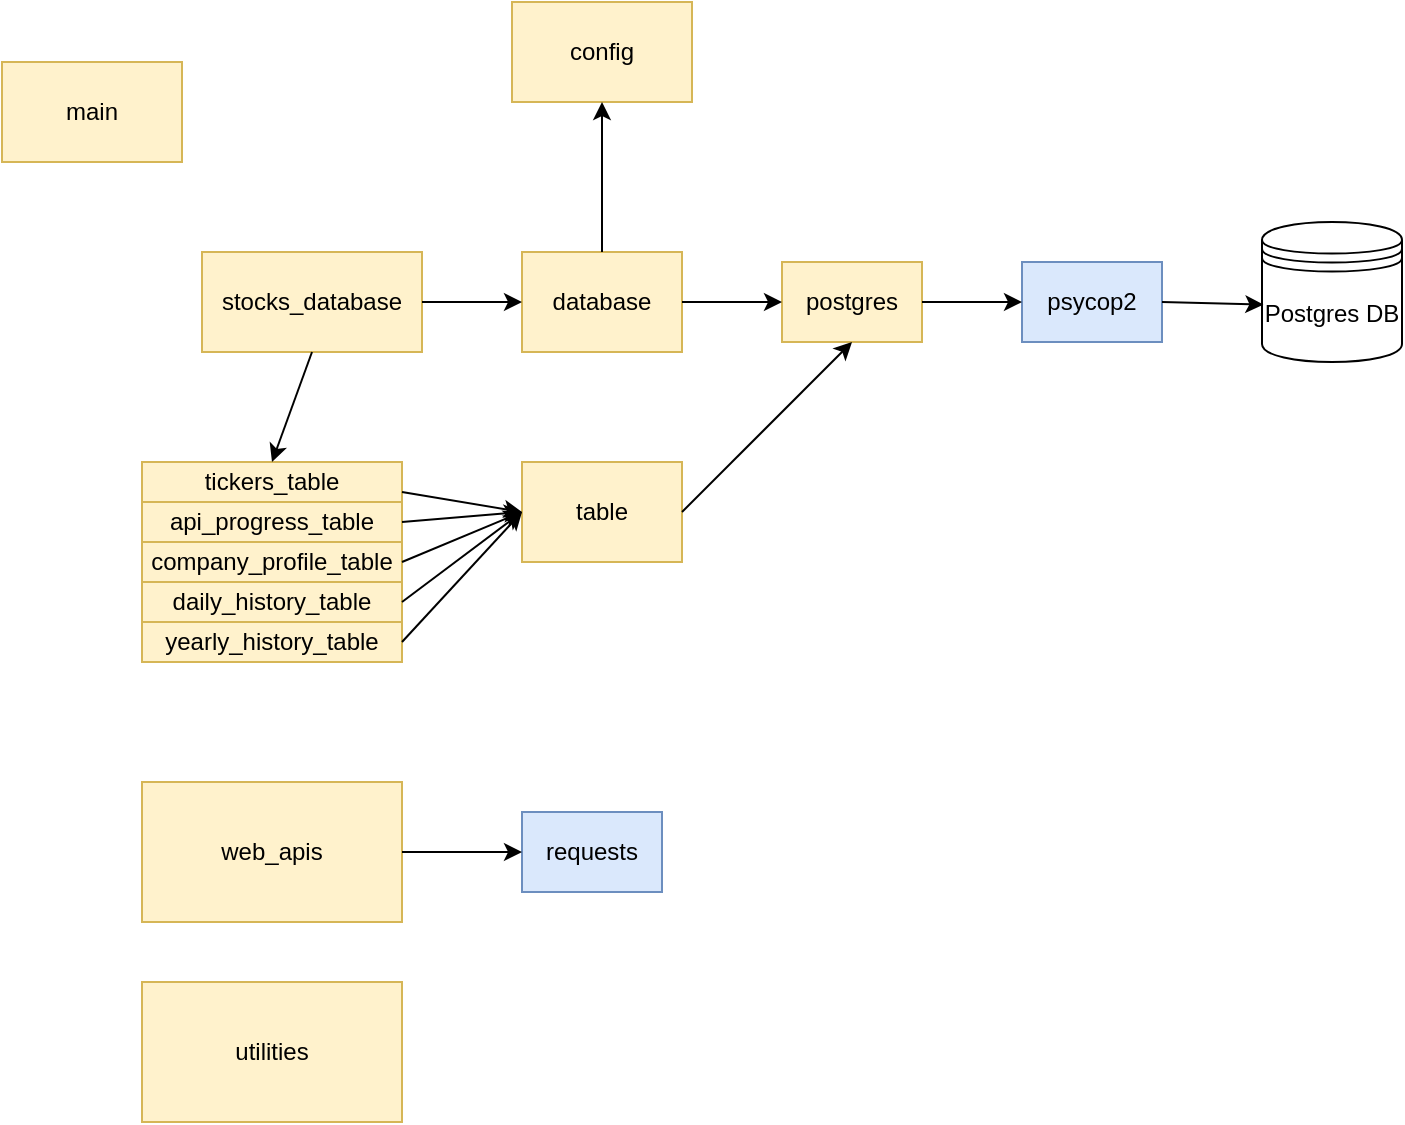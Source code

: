 <mxfile version="13.2.1" type="device"><diagram id="rFR6jo3WXodWxYmscVBD" name="Page-1"><mxGraphModel dx="817" dy="496" grid="1" gridSize="10" guides="1" tooltips="1" connect="1" arrows="1" fold="1" page="1" pageScale="1" pageWidth="850" pageHeight="1100" math="0" shadow="0"><root><mxCell id="0"/><mxCell id="1" parent="0"/><mxCell id="YhuRGsqSOEMKbq4ucQoE-1" value="psycop2" style="rounded=0;whiteSpace=wrap;html=1;fillColor=#dae8fc;strokeColor=#6c8ebf;" parent="1" vertex="1"><mxGeometry x="540" y="150" width="70" height="40" as="geometry"/></mxCell><mxCell id="YhuRGsqSOEMKbq4ucQoE-2" value="Postgres DB" style="shape=datastore;whiteSpace=wrap;html=1;" parent="1" vertex="1"><mxGeometry x="660" y="130" width="70" height="70" as="geometry"/></mxCell><mxCell id="YhuRGsqSOEMKbq4ucQoE-3" value="" style="endArrow=classic;html=1;exitX=1;exitY=0.5;exitDx=0;exitDy=0;entryX=0.01;entryY=0.59;entryDx=0;entryDy=0;entryPerimeter=0;" parent="1" source="YhuRGsqSOEMKbq4ucQoE-1" target="YhuRGsqSOEMKbq4ucQoE-2" edge="1"><mxGeometry width="50" height="50" relative="1" as="geometry"><mxPoint x="620" y="100" as="sourcePoint"/><mxPoint x="640" y="190" as="targetPoint"/></mxGeometry></mxCell><mxCell id="YhuRGsqSOEMKbq4ucQoE-4" value="postgres" style="rounded=0;whiteSpace=wrap;html=1;fillColor=#fff2cc;strokeColor=#d6b656;" parent="1" vertex="1"><mxGeometry x="420" y="150" width="70" height="40" as="geometry"/></mxCell><mxCell id="YhuRGsqSOEMKbq4ucQoE-5" value="" style="endArrow=classic;html=1;exitX=1;exitY=0.5;exitDx=0;exitDy=0;entryX=0;entryY=0.5;entryDx=0;entryDy=0;" parent="1" source="YhuRGsqSOEMKbq4ucQoE-4" target="YhuRGsqSOEMKbq4ucQoE-1" edge="1"><mxGeometry width="50" height="50" relative="1" as="geometry"><mxPoint x="490" y="290" as="sourcePoint"/><mxPoint x="540" y="240" as="targetPoint"/></mxGeometry></mxCell><mxCell id="YhuRGsqSOEMKbq4ucQoE-6" value="database" style="rounded=0;whiteSpace=wrap;html=1;fillColor=#fff2cc;strokeColor=#d6b656;" parent="1" vertex="1"><mxGeometry x="290" y="145" width="80" height="50" as="geometry"/></mxCell><mxCell id="YhuRGsqSOEMKbq4ucQoE-7" value="" style="endArrow=classic;html=1;exitX=1;exitY=0.5;exitDx=0;exitDy=0;entryX=0;entryY=0.5;entryDx=0;entryDy=0;" parent="1" source="YhuRGsqSOEMKbq4ucQoE-6" target="YhuRGsqSOEMKbq4ucQoE-4" edge="1"><mxGeometry width="50" height="50" relative="1" as="geometry"><mxPoint x="390" y="270" as="sourcePoint"/><mxPoint x="440" y="220" as="targetPoint"/></mxGeometry></mxCell><mxCell id="YhuRGsqSOEMKbq4ucQoE-8" value="config" style="rounded=0;whiteSpace=wrap;html=1;fillColor=#fff2cc;strokeColor=#d6b656;" parent="1" vertex="1"><mxGeometry x="285" y="20" width="90" height="50" as="geometry"/></mxCell><mxCell id="YhuRGsqSOEMKbq4ucQoE-9" value="" style="endArrow=classic;html=1;exitX=0.5;exitY=0;exitDx=0;exitDy=0;entryX=0.5;entryY=1;entryDx=0;entryDy=0;" parent="1" source="YhuRGsqSOEMKbq4ucQoE-6" target="YhuRGsqSOEMKbq4ucQoE-8" edge="1"><mxGeometry width="50" height="50" relative="1" as="geometry"><mxPoint x="230" y="160" as="sourcePoint"/><mxPoint x="280" y="110" as="targetPoint"/></mxGeometry></mxCell><mxCell id="YhuRGsqSOEMKbq4ucQoE-11" value="table" style="rounded=0;whiteSpace=wrap;html=1;fillColor=#fff2cc;strokeColor=#d6b656;" parent="1" vertex="1"><mxGeometry x="290" y="250" width="80" height="50" as="geometry"/></mxCell><mxCell id="YhuRGsqSOEMKbq4ucQoE-12" value="" style="endArrow=classic;html=1;exitX=1;exitY=0.5;exitDx=0;exitDy=0;entryX=0.5;entryY=1;entryDx=0;entryDy=0;" parent="1" source="YhuRGsqSOEMKbq4ucQoE-11" target="YhuRGsqSOEMKbq4ucQoE-4" edge="1"><mxGeometry width="50" height="50" relative="1" as="geometry"><mxPoint x="430" y="280" as="sourcePoint"/><mxPoint x="480" y="230" as="targetPoint"/></mxGeometry></mxCell><mxCell id="YhuRGsqSOEMKbq4ucQoE-14" value="tickers_table" style="rounded=0;whiteSpace=wrap;html=1;fillColor=#fff2cc;strokeColor=#d6b656;" parent="1" vertex="1"><mxGeometry x="100" y="250" width="130" height="20" as="geometry"/></mxCell><mxCell id="YhuRGsqSOEMKbq4ucQoE-15" value="api_progress_table" style="rounded=0;whiteSpace=wrap;html=1;fillColor=#fff2cc;strokeColor=#d6b656;" parent="1" vertex="1"><mxGeometry x="100" y="270" width="130" height="20" as="geometry"/></mxCell><mxCell id="YhuRGsqSOEMKbq4ucQoE-17" value="daily_history_table" style="rounded=0;whiteSpace=wrap;html=1;fillColor=#fff2cc;strokeColor=#d6b656;" parent="1" vertex="1"><mxGeometry x="100" y="310" width="130" height="20" as="geometry"/></mxCell><mxCell id="YhuRGsqSOEMKbq4ucQoE-18" value="company_profile_table" style="rounded=0;whiteSpace=wrap;html=1;fillColor=#fff2cc;strokeColor=#d6b656;" parent="1" vertex="1"><mxGeometry x="100" y="290" width="130" height="20" as="geometry"/></mxCell><mxCell id="YhuRGsqSOEMKbq4ucQoE-19" value="yearly_history_table" style="rounded=0;whiteSpace=wrap;html=1;fillColor=#fff2cc;strokeColor=#d6b656;" parent="1" vertex="1"><mxGeometry x="100" y="330" width="130" height="20" as="geometry"/></mxCell><mxCell id="YhuRGsqSOEMKbq4ucQoE-20" value="" style="endArrow=classic;html=1;entryX=0;entryY=0.5;entryDx=0;entryDy=0;exitX=1;exitY=0.75;exitDx=0;exitDy=0;" parent="1" source="YhuRGsqSOEMKbq4ucQoE-14" target="YhuRGsqSOEMKbq4ucQoE-11" edge="1"><mxGeometry width="50" height="50" relative="1" as="geometry"><mxPoint x="200" y="300" as="sourcePoint"/><mxPoint x="250" y="250" as="targetPoint"/></mxGeometry></mxCell><mxCell id="YhuRGsqSOEMKbq4ucQoE-21" value="" style="endArrow=classic;html=1;entryX=0;entryY=0.5;entryDx=0;entryDy=0;exitX=1;exitY=0.5;exitDx=0;exitDy=0;" parent="1" source="YhuRGsqSOEMKbq4ucQoE-15" edge="1"><mxGeometry width="50" height="50" relative="1" as="geometry"><mxPoint x="230" y="240" as="sourcePoint"/><mxPoint x="290" y="275" as="targetPoint"/></mxGeometry></mxCell><mxCell id="YhuRGsqSOEMKbq4ucQoE-23" value="" style="endArrow=classic;html=1;entryX=0;entryY=0.5;entryDx=0;entryDy=0;exitX=1;exitY=0.5;exitDx=0;exitDy=0;" parent="1" source="YhuRGsqSOEMKbq4ucQoE-18" edge="1"><mxGeometry width="50" height="50" relative="1" as="geometry"><mxPoint x="230" y="240" as="sourcePoint"/><mxPoint x="290" y="275" as="targetPoint"/></mxGeometry></mxCell><mxCell id="YhuRGsqSOEMKbq4ucQoE-24" value="" style="endArrow=classic;html=1;entryX=0;entryY=0.5;entryDx=0;entryDy=0;exitX=1;exitY=0.5;exitDx=0;exitDy=0;" parent="1" source="YhuRGsqSOEMKbq4ucQoE-17" edge="1"><mxGeometry width="50" height="50" relative="1" as="geometry"><mxPoint x="230" y="275" as="sourcePoint"/><mxPoint x="290" y="275" as="targetPoint"/></mxGeometry></mxCell><mxCell id="YhuRGsqSOEMKbq4ucQoE-25" value="" style="endArrow=classic;html=1;entryX=0;entryY=0.5;entryDx=0;entryDy=0;exitX=1;exitY=0.5;exitDx=0;exitDy=0;" parent="1" source="YhuRGsqSOEMKbq4ucQoE-19" edge="1"><mxGeometry width="50" height="50" relative="1" as="geometry"><mxPoint x="230" y="295" as="sourcePoint"/><mxPoint x="290" y="275" as="targetPoint"/></mxGeometry></mxCell><mxCell id="7HULND9Z6jbgimNOEDt1-1" value="main" style="rounded=0;whiteSpace=wrap;html=1;fillColor=#fff2cc;strokeColor=#d6b656;" parent="1" vertex="1"><mxGeometry x="30" y="50" width="90" height="50" as="geometry"/></mxCell><mxCell id="7HULND9Z6jbgimNOEDt1-2" value="stocks_database" style="rounded=0;whiteSpace=wrap;html=1;fillColor=#fff2cc;strokeColor=#d6b656;" parent="1" vertex="1"><mxGeometry x="130" y="145" width="110" height="50" as="geometry"/></mxCell><mxCell id="7HULND9Z6jbgimNOEDt1-3" value="" style="endArrow=classic;html=1;exitX=1;exitY=0.5;exitDx=0;exitDy=0;entryX=0;entryY=0.5;entryDx=0;entryDy=0;" parent="1" source="7HULND9Z6jbgimNOEDt1-2" target="YhuRGsqSOEMKbq4ucQoE-6" edge="1"><mxGeometry width="50" height="50" relative="1" as="geometry"><mxPoint x="270" y="410" as="sourcePoint"/><mxPoint x="320" y="360" as="targetPoint"/></mxGeometry></mxCell><mxCell id="7HULND9Z6jbgimNOEDt1-4" value="" style="endArrow=classic;html=1;exitX=0.5;exitY=1;exitDx=0;exitDy=0;entryX=0.5;entryY=0;entryDx=0;entryDy=0;" parent="1" source="7HULND9Z6jbgimNOEDt1-2" target="YhuRGsqSOEMKbq4ucQoE-14" edge="1"><mxGeometry width="50" height="50" relative="1" as="geometry"><mxPoint x="10" y="240" as="sourcePoint"/><mxPoint x="60" y="190" as="targetPoint"/></mxGeometry></mxCell><mxCell id="7HULND9Z6jbgimNOEDt1-5" value="web_apis" style="rounded=0;whiteSpace=wrap;html=1;fillColor=#fff2cc;strokeColor=#d6b656;" parent="1" vertex="1"><mxGeometry x="100" y="410" width="130" height="70" as="geometry"/></mxCell><mxCell id="7HULND9Z6jbgimNOEDt1-6" value="requests" style="rounded=0;whiteSpace=wrap;html=1;fillColor=#dae8fc;strokeColor=#6c8ebf;" parent="1" vertex="1"><mxGeometry x="290" y="425" width="70" height="40" as="geometry"/></mxCell><mxCell id="7HULND9Z6jbgimNOEDt1-7" value="" style="endArrow=classic;html=1;exitX=1;exitY=0.5;exitDx=0;exitDy=0;entryX=0;entryY=0.5;entryDx=0;entryDy=0;" parent="1" source="7HULND9Z6jbgimNOEDt1-5" target="7HULND9Z6jbgimNOEDt1-6" edge="1"><mxGeometry width="50" height="50" relative="1" as="geometry"><mxPoint x="280" y="540" as="sourcePoint"/><mxPoint x="330" y="490" as="targetPoint"/></mxGeometry></mxCell><mxCell id="73eL4Bd8WoV4O5x0Xmip-1" value="utilities" style="rounded=0;whiteSpace=wrap;html=1;fillColor=#fff2cc;strokeColor=#d6b656;" vertex="1" parent="1"><mxGeometry x="100" y="510" width="130" height="70" as="geometry"/></mxCell></root></mxGraphModel></diagram></mxfile>